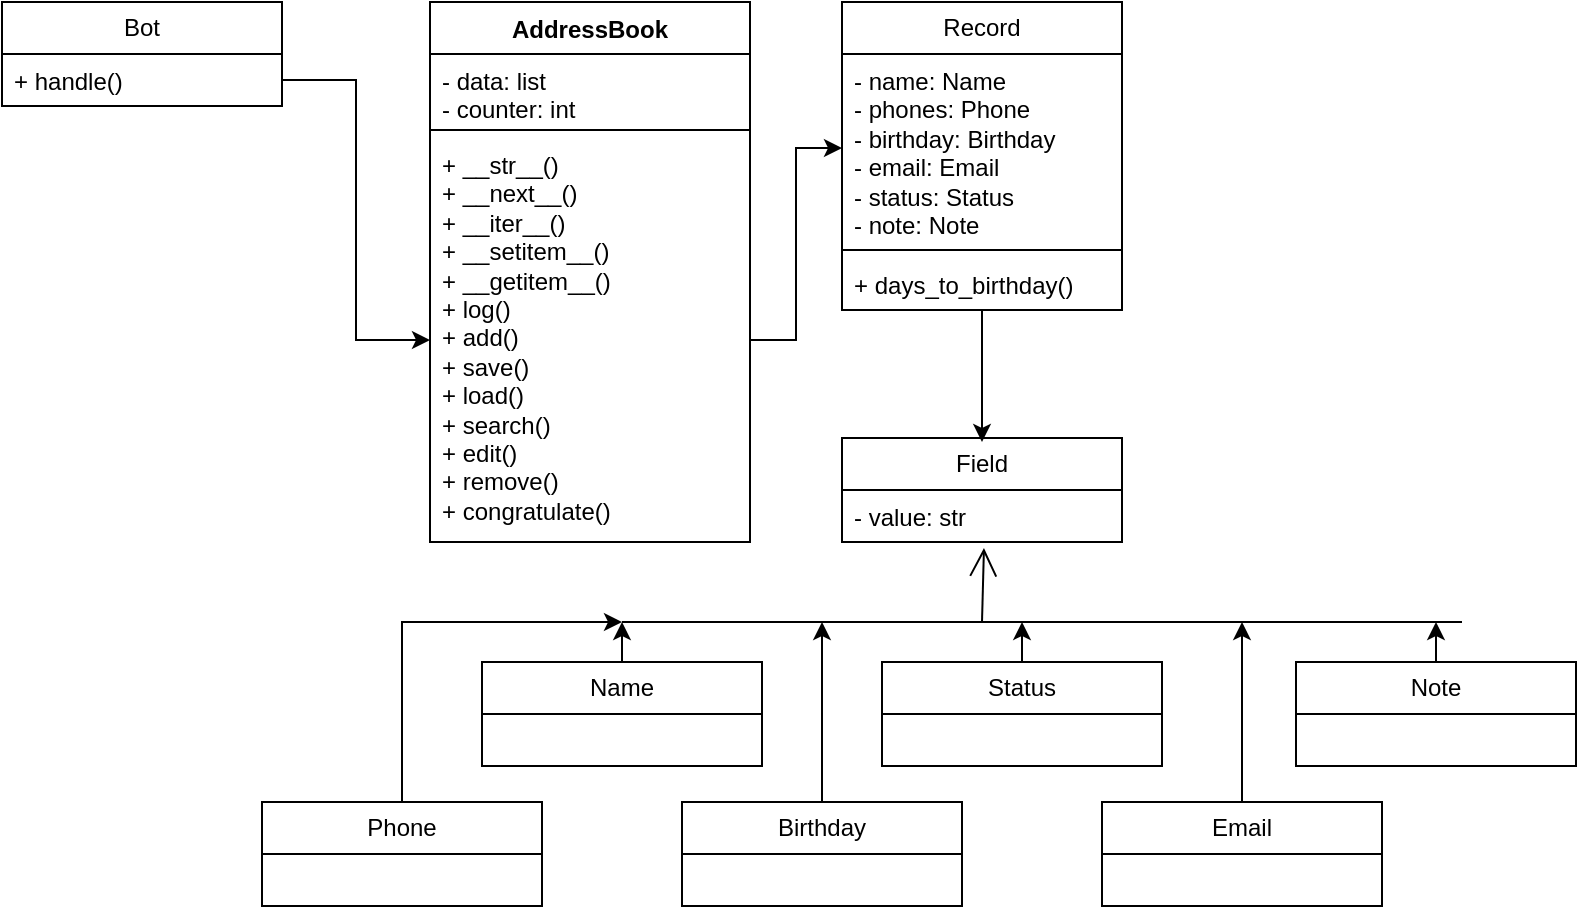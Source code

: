 <mxfile version="22.1.17" type="device">
  <diagram name="Страница — 1" id="1M-AxSxq9gt9Cmjxak0c">
    <mxGraphModel dx="1434" dy="772" grid="1" gridSize="10" guides="1" tooltips="1" connect="1" arrows="1" fold="1" page="1" pageScale="1" pageWidth="827" pageHeight="1169" math="0" shadow="0">
      <root>
        <mxCell id="0" />
        <mxCell id="1" parent="0" />
        <mxCell id="QVS38LhnqsuLPrGe4ZjG-1" value="Bot" style="swimlane;fontStyle=0;childLayout=stackLayout;horizontal=1;startSize=26;fillColor=none;horizontalStack=0;resizeParent=1;resizeParentMax=0;resizeLast=0;collapsible=1;marginBottom=0;whiteSpace=wrap;html=1;" vertex="1" parent="1">
          <mxGeometry x="40" y="40" width="140" height="52" as="geometry" />
        </mxCell>
        <mxCell id="QVS38LhnqsuLPrGe4ZjG-2" value="+ handle()" style="text;strokeColor=none;fillColor=none;align=left;verticalAlign=top;spacingLeft=4;spacingRight=4;overflow=hidden;rotatable=0;points=[[0,0.5],[1,0.5]];portConstraint=eastwest;whiteSpace=wrap;html=1;" vertex="1" parent="QVS38LhnqsuLPrGe4ZjG-1">
          <mxGeometry y="26" width="140" height="26" as="geometry" />
        </mxCell>
        <mxCell id="QVS38LhnqsuLPrGe4ZjG-5" value="AddressBook" style="swimlane;fontStyle=1;align=center;verticalAlign=top;childLayout=stackLayout;horizontal=1;startSize=26;horizontalStack=0;resizeParent=1;resizeParentMax=0;resizeLast=0;collapsible=1;marginBottom=0;whiteSpace=wrap;html=1;" vertex="1" parent="1">
          <mxGeometry x="254" y="40" width="160" height="270" as="geometry" />
        </mxCell>
        <mxCell id="QVS38LhnqsuLPrGe4ZjG-6" value="- data: list&lt;br&gt;- counter: int" style="text;strokeColor=none;fillColor=none;align=left;verticalAlign=top;spacingLeft=4;spacingRight=4;overflow=hidden;rotatable=0;points=[[0,0.5],[1,0.5]];portConstraint=eastwest;whiteSpace=wrap;html=1;" vertex="1" parent="QVS38LhnqsuLPrGe4ZjG-5">
          <mxGeometry y="26" width="160" height="34" as="geometry" />
        </mxCell>
        <mxCell id="QVS38LhnqsuLPrGe4ZjG-7" value="" style="line;strokeWidth=1;fillColor=none;align=left;verticalAlign=middle;spacingTop=-1;spacingLeft=3;spacingRight=3;rotatable=0;labelPosition=right;points=[];portConstraint=eastwest;strokeColor=inherit;" vertex="1" parent="QVS38LhnqsuLPrGe4ZjG-5">
          <mxGeometry y="60" width="160" height="8" as="geometry" />
        </mxCell>
        <mxCell id="QVS38LhnqsuLPrGe4ZjG-8" value="+ __str__()&lt;br&gt;+ __next__()&lt;br&gt;+ __iter__()&lt;br&gt;+ __setitem__()&lt;br&gt;+ __getitem__()&lt;br&gt;+ log()&lt;br&gt;+ add()&lt;br&gt;+ save()&lt;br&gt;+ load()&lt;br&gt;+ search()&lt;br&gt;+ edit()&lt;br&gt;+ remove()&lt;br&gt;+ congratulate()" style="text;strokeColor=none;fillColor=none;align=left;verticalAlign=top;spacingLeft=4;spacingRight=4;overflow=hidden;rotatable=0;points=[[0,0.5],[1,0.5]];portConstraint=eastwest;whiteSpace=wrap;html=1;" vertex="1" parent="QVS38LhnqsuLPrGe4ZjG-5">
          <mxGeometry y="68" width="160" height="202" as="geometry" />
        </mxCell>
        <mxCell id="QVS38LhnqsuLPrGe4ZjG-48" style="edgeStyle=orthogonalEdgeStyle;rounded=0;orthogonalLoop=1;jettySize=auto;html=1;" edge="1" parent="1" source="QVS38LhnqsuLPrGe4ZjG-20">
          <mxGeometry relative="1" as="geometry">
            <mxPoint x="530" y="260" as="targetPoint" />
          </mxGeometry>
        </mxCell>
        <mxCell id="QVS38LhnqsuLPrGe4ZjG-20" value="Record" style="swimlane;fontStyle=0;childLayout=stackLayout;horizontal=1;startSize=26;fillColor=none;horizontalStack=0;resizeParent=1;resizeParentMax=0;resizeLast=0;collapsible=1;marginBottom=0;whiteSpace=wrap;html=1;" vertex="1" parent="1">
          <mxGeometry x="460" y="40" width="140" height="154" as="geometry" />
        </mxCell>
        <mxCell id="QVS38LhnqsuLPrGe4ZjG-23" value="- name: Name&lt;br&gt;- phones: Phone&lt;br&gt;- birthday: Birthday&lt;br&gt;- email: Email&lt;br&gt;- status: Status&lt;br&gt;- note: Note" style="text;strokeColor=none;fillColor=none;align=left;verticalAlign=top;spacingLeft=4;spacingRight=4;overflow=hidden;rotatable=0;points=[[0,0.5],[1,0.5]];portConstraint=eastwest;whiteSpace=wrap;html=1;" vertex="1" parent="QVS38LhnqsuLPrGe4ZjG-20">
          <mxGeometry y="26" width="140" height="94" as="geometry" />
        </mxCell>
        <mxCell id="QVS38LhnqsuLPrGe4ZjG-41" value="" style="line;strokeWidth=1;fillColor=none;align=left;verticalAlign=middle;spacingTop=-1;spacingLeft=3;spacingRight=3;rotatable=0;labelPosition=right;points=[];portConstraint=eastwest;strokeColor=inherit;" vertex="1" parent="QVS38LhnqsuLPrGe4ZjG-20">
          <mxGeometry y="120" width="140" height="8" as="geometry" />
        </mxCell>
        <mxCell id="QVS38LhnqsuLPrGe4ZjG-43" value="+ days_to_birthday()" style="text;strokeColor=none;fillColor=none;align=left;verticalAlign=top;spacingLeft=4;spacingRight=4;overflow=hidden;rotatable=0;points=[[0,0.5],[1,0.5]];portConstraint=eastwest;whiteSpace=wrap;html=1;" vertex="1" parent="QVS38LhnqsuLPrGe4ZjG-20">
          <mxGeometry y="128" width="140" height="26" as="geometry" />
        </mxCell>
        <mxCell id="QVS38LhnqsuLPrGe4ZjG-24" value="Field" style="swimlane;fontStyle=0;childLayout=stackLayout;horizontal=1;startSize=26;fillColor=none;horizontalStack=0;resizeParent=1;resizeParentMax=0;resizeLast=0;collapsible=1;marginBottom=0;whiteSpace=wrap;html=1;" vertex="1" parent="1">
          <mxGeometry x="460" y="258" width="140" height="52" as="geometry" />
        </mxCell>
        <mxCell id="QVS38LhnqsuLPrGe4ZjG-25" value="- value: str" style="text;strokeColor=none;fillColor=none;align=left;verticalAlign=top;spacingLeft=4;spacingRight=4;overflow=hidden;rotatable=0;points=[[0,0.5],[1,0.5]];portConstraint=eastwest;whiteSpace=wrap;html=1;" vertex="1" parent="QVS38LhnqsuLPrGe4ZjG-24">
          <mxGeometry y="26" width="140" height="26" as="geometry" />
        </mxCell>
        <mxCell id="QVS38LhnqsuLPrGe4ZjG-56" style="edgeStyle=orthogonalEdgeStyle;rounded=0;orthogonalLoop=1;jettySize=auto;html=1;" edge="1" parent="1" source="QVS38LhnqsuLPrGe4ZjG-28">
          <mxGeometry relative="1" as="geometry">
            <mxPoint x="350" y="350" as="targetPoint" />
          </mxGeometry>
        </mxCell>
        <mxCell id="QVS38LhnqsuLPrGe4ZjG-28" value="Name" style="swimlane;fontStyle=0;childLayout=stackLayout;horizontal=1;startSize=26;fillColor=none;horizontalStack=0;resizeParent=1;resizeParentMax=0;resizeLast=0;collapsible=1;marginBottom=0;whiteSpace=wrap;html=1;" vertex="1" parent="1">
          <mxGeometry x="280" y="370" width="140" height="52" as="geometry" />
        </mxCell>
        <mxCell id="QVS38LhnqsuLPrGe4ZjG-54" style="edgeStyle=orthogonalEdgeStyle;rounded=0;orthogonalLoop=1;jettySize=auto;html=1;" edge="1" parent="1" source="QVS38LhnqsuLPrGe4ZjG-32">
          <mxGeometry relative="1" as="geometry">
            <mxPoint x="660" y="350" as="targetPoint" />
          </mxGeometry>
        </mxCell>
        <mxCell id="QVS38LhnqsuLPrGe4ZjG-32" value="Email" style="swimlane;fontStyle=0;childLayout=stackLayout;horizontal=1;startSize=26;fillColor=none;horizontalStack=0;resizeParent=1;resizeParentMax=0;resizeLast=0;collapsible=1;marginBottom=0;whiteSpace=wrap;html=1;" vertex="1" parent="1">
          <mxGeometry x="590" y="440" width="140" height="52" as="geometry" />
        </mxCell>
        <mxCell id="QVS38LhnqsuLPrGe4ZjG-52" style="edgeStyle=orthogonalEdgeStyle;rounded=0;orthogonalLoop=1;jettySize=auto;html=1;" edge="1" parent="1" source="QVS38LhnqsuLPrGe4ZjG-33">
          <mxGeometry relative="1" as="geometry">
            <mxPoint x="350" y="350" as="targetPoint" />
            <Array as="points">
              <mxPoint x="240" y="350" />
            </Array>
          </mxGeometry>
        </mxCell>
        <mxCell id="QVS38LhnqsuLPrGe4ZjG-33" value="Phone" style="swimlane;fontStyle=0;childLayout=stackLayout;horizontal=1;startSize=26;fillColor=none;horizontalStack=0;resizeParent=1;resizeParentMax=0;resizeLast=0;collapsible=1;marginBottom=0;whiteSpace=wrap;html=1;" vertex="1" parent="1">
          <mxGeometry x="170" y="440" width="140" height="52" as="geometry" />
        </mxCell>
        <mxCell id="QVS38LhnqsuLPrGe4ZjG-53" style="edgeStyle=orthogonalEdgeStyle;rounded=0;orthogonalLoop=1;jettySize=auto;html=1;" edge="1" parent="1" source="QVS38LhnqsuLPrGe4ZjG-34">
          <mxGeometry relative="1" as="geometry">
            <mxPoint x="450" y="350" as="targetPoint" />
          </mxGeometry>
        </mxCell>
        <mxCell id="QVS38LhnqsuLPrGe4ZjG-34" value="Birthday" style="swimlane;fontStyle=0;childLayout=stackLayout;horizontal=1;startSize=26;fillColor=none;horizontalStack=0;resizeParent=1;resizeParentMax=0;resizeLast=0;collapsible=1;marginBottom=0;whiteSpace=wrap;html=1;" vertex="1" parent="1">
          <mxGeometry x="380" y="440" width="140" height="52" as="geometry" />
        </mxCell>
        <mxCell id="QVS38LhnqsuLPrGe4ZjG-55" style="edgeStyle=orthogonalEdgeStyle;rounded=0;orthogonalLoop=1;jettySize=auto;html=1;" edge="1" parent="1" source="QVS38LhnqsuLPrGe4ZjG-35">
          <mxGeometry relative="1" as="geometry">
            <mxPoint x="757" y="350" as="targetPoint" />
          </mxGeometry>
        </mxCell>
        <mxCell id="QVS38LhnqsuLPrGe4ZjG-35" value="Note" style="swimlane;fontStyle=0;childLayout=stackLayout;horizontal=1;startSize=26;fillColor=none;horizontalStack=0;resizeParent=1;resizeParentMax=0;resizeLast=0;collapsible=1;marginBottom=0;whiteSpace=wrap;html=1;" vertex="1" parent="1">
          <mxGeometry x="687" y="370" width="140" height="52" as="geometry" />
        </mxCell>
        <mxCell id="QVS38LhnqsuLPrGe4ZjG-57" style="edgeStyle=orthogonalEdgeStyle;rounded=0;orthogonalLoop=1;jettySize=auto;html=1;" edge="1" parent="1" source="QVS38LhnqsuLPrGe4ZjG-36">
          <mxGeometry relative="1" as="geometry">
            <mxPoint x="550" y="350" as="targetPoint" />
          </mxGeometry>
        </mxCell>
        <mxCell id="QVS38LhnqsuLPrGe4ZjG-36" value="Status" style="swimlane;fontStyle=0;childLayout=stackLayout;horizontal=1;startSize=26;fillColor=none;horizontalStack=0;resizeParent=1;resizeParentMax=0;resizeLast=0;collapsible=1;marginBottom=0;whiteSpace=wrap;html=1;" vertex="1" parent="1">
          <mxGeometry x="480" y="370" width="140" height="52" as="geometry" />
        </mxCell>
        <mxCell id="QVS38LhnqsuLPrGe4ZjG-38" value="" style="edgeStyle=orthogonalEdgeStyle;rounded=0;orthogonalLoop=1;jettySize=auto;html=1;" edge="1" parent="1" source="QVS38LhnqsuLPrGe4ZjG-2" target="QVS38LhnqsuLPrGe4ZjG-8">
          <mxGeometry relative="1" as="geometry" />
        </mxCell>
        <mxCell id="QVS38LhnqsuLPrGe4ZjG-39" value="" style="edgeStyle=orthogonalEdgeStyle;rounded=0;orthogonalLoop=1;jettySize=auto;html=1;" edge="1" parent="1" source="QVS38LhnqsuLPrGe4ZjG-8" target="QVS38LhnqsuLPrGe4ZjG-23">
          <mxGeometry relative="1" as="geometry" />
        </mxCell>
        <mxCell id="QVS38LhnqsuLPrGe4ZjG-50" value="" style="endArrow=none;html=1;rounded=0;" edge="1" parent="1">
          <mxGeometry width="50" height="50" relative="1" as="geometry">
            <mxPoint x="350" y="350" as="sourcePoint" />
            <mxPoint x="770" y="350" as="targetPoint" />
          </mxGeometry>
        </mxCell>
        <mxCell id="QVS38LhnqsuLPrGe4ZjG-59" value="" style="endArrow=open;endFill=1;endSize=12;html=1;rounded=0;entryX=0.507;entryY=1.115;entryDx=0;entryDy=0;entryPerimeter=0;" edge="1" parent="1" target="QVS38LhnqsuLPrGe4ZjG-25">
          <mxGeometry width="160" relative="1" as="geometry">
            <mxPoint x="530" y="350" as="sourcePoint" />
            <mxPoint x="500" y="300" as="targetPoint" />
            <Array as="points" />
          </mxGeometry>
        </mxCell>
      </root>
    </mxGraphModel>
  </diagram>
</mxfile>
